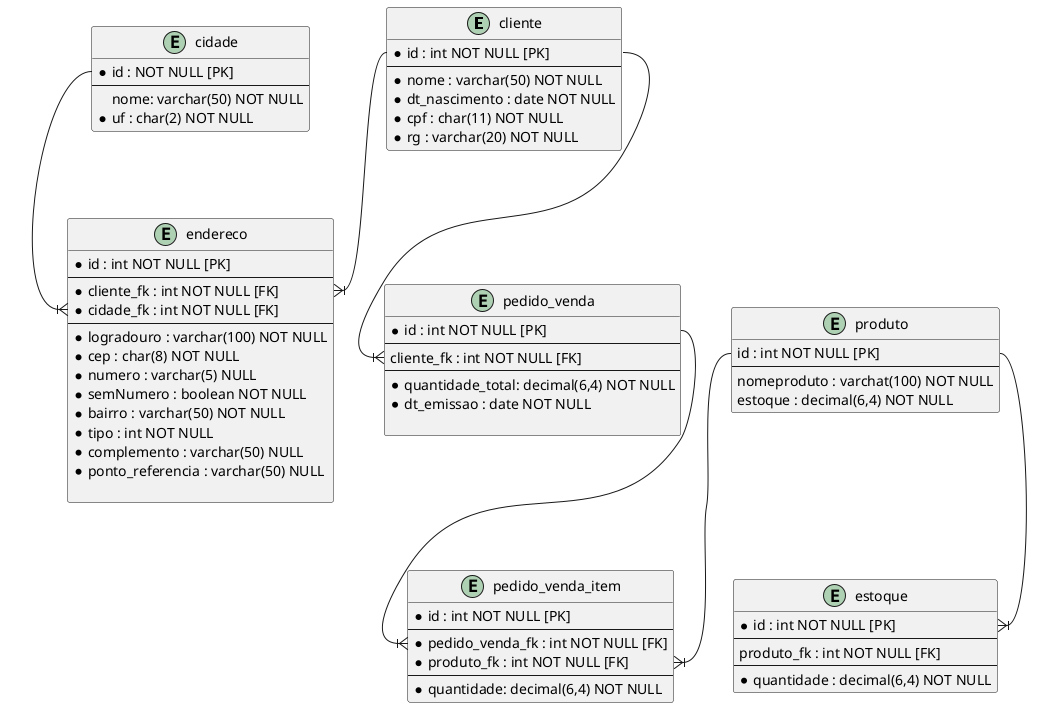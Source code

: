 @startuml marcio_system

entity cliente {
    *id : int NOT NULL [PK]
    --
    *nome : varchar(50) NOT NULL
    *dt_nascimento : date NOT NULL
    *cpf : char(11) NOT NULL
    *rg : varchar(20) NOT NULL
}

entity endereco{
    *id : int NOT NULL [PK]
    --
    *cliente_fk : int NOT NULL [FK]
    *cidade_fk : int NOT NULL [FK]
    --
    *logradouro : varchar(100) NOT NULL
    *cep : char(8) NOT NULL
    *numero : varchar(5) NULL
    *semNumero : boolean NOT NULL
    *bairro : varchar(50) NOT NULL
    *tipo : int NOT NULL
    *complemento : varchar(50) NULL
    *ponto_referencia : varchar(50) NULL

}

entity cidade{
    *id : NOT NULL [PK]
    --
    nome: varchar(50) NOT NULL
    *uf : char(2) NOT NULL
}

entity pedido_venda {
    *id : int NOT NULL [PK]
    --
    cliente_fk : int NOT NULL [FK]
    --
    *quantidade_total: decimal(6,4) NOT NULL
    *dt_emissao : date NOT NULL

}

entity pedido_venda_item {
    *id : int NOT NULL [PK]
    --
    *pedido_venda_fk : int NOT NULL [FK]
    *produto_fk : int NOT NULL [FK]
    --
    *quantidade: decimal(6,4) NOT NULL
}

entity produto {
    id : int NOT NULL [PK]
    --
    nomeproduto : varchat(100) NOT NULL
    estoque : decimal(6,4) NOT NULL
}

entity estoque{
    *id : int NOT NULL [PK]
    --
    produto_fk : int NOT NULL [FK]
    --
    *quantidade : decimal(6,4) NOT NULL
}

cliente::id --|{ endereco::cliente_fk
cidade::id --|{ endereco::cidade_fk
cliente::id --|{ pedido_venda::cliente_fk
pedido_venda::id --|{ pedido_venda_item::pedido_venda_fk
produto::id --|{ pedido_venda_item::produto_fk
produto::id --|{ estoque::id
@enduml
